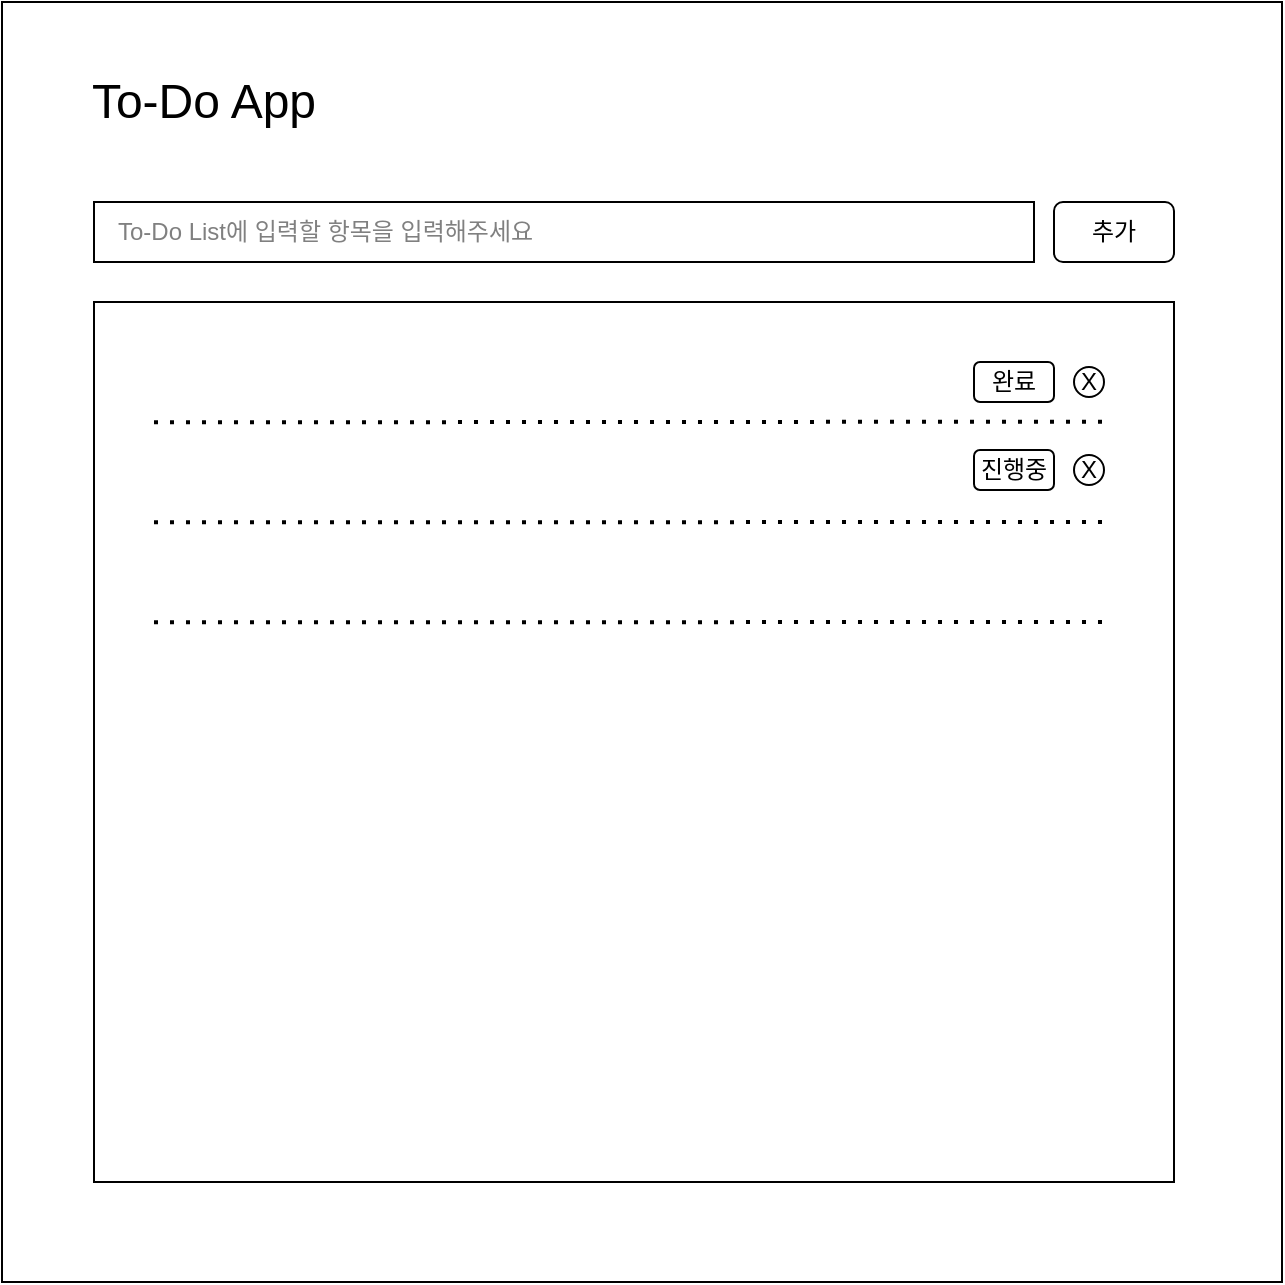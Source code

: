 <mxfile version="24.8.0">
  <diagram name="페이지-1" id="yPHQTugA6txot8i9Huel">
    <mxGraphModel dx="954" dy="537" grid="1" gridSize="10" guides="1" tooltips="1" connect="1" arrows="1" fold="1" page="1" pageScale="1" pageWidth="827" pageHeight="1169" math="0" shadow="0">
      <root>
        <mxCell id="0" />
        <mxCell id="1" parent="0" />
        <mxCell id="FJeTf0XlQFN-5UlTr12a-1" value="" style="whiteSpace=wrap;html=1;aspect=fixed;" vertex="1" parent="1">
          <mxGeometry x="94" y="50" width="640" height="640" as="geometry" />
        </mxCell>
        <mxCell id="FJeTf0XlQFN-5UlTr12a-2" value="&lt;font style=&quot;font-size: 24px;&quot;&gt;To-Do App&lt;/font&gt;" style="rounded=0;whiteSpace=wrap;html=1;strokeColor=none;" vertex="1" parent="1">
          <mxGeometry x="130" y="70" width="130" height="60" as="geometry" />
        </mxCell>
        <mxCell id="FJeTf0XlQFN-5UlTr12a-3" value="To-Do List에 입력할 항목을 입력해주세요" style="rounded=0;whiteSpace=wrap;html=1;align=left;spacingLeft=10;fontColor=#808080;" vertex="1" parent="1">
          <mxGeometry x="140" y="150" width="470" height="30" as="geometry" />
        </mxCell>
        <mxCell id="FJeTf0XlQFN-5UlTr12a-4" value="추가" style="rounded=1;whiteSpace=wrap;html=1;" vertex="1" parent="1">
          <mxGeometry x="620" y="150" width="60" height="30" as="geometry" />
        </mxCell>
        <mxCell id="FJeTf0XlQFN-5UlTr12a-6" value="" style="rounded=0;whiteSpace=wrap;html=1;" vertex="1" parent="1">
          <mxGeometry x="140" y="200" width="540" height="440" as="geometry" />
        </mxCell>
        <mxCell id="FJeTf0XlQFN-5UlTr12a-10" value="" style="endArrow=none;dashed=1;html=1;dashPattern=1 3;strokeWidth=2;rounded=0;entryX=0.944;entryY=0.136;entryDx=0;entryDy=0;entryPerimeter=0;exitX=0.833;exitY=0.136;exitDx=0;exitDy=0;exitPerimeter=0;" edge="1" parent="1" target="FJeTf0XlQFN-5UlTr12a-6">
          <mxGeometry width="50" height="50" relative="1" as="geometry">
            <mxPoint x="170.0" y="260.16" as="sourcePoint" />
            <mxPoint x="569.6" y="259.84" as="targetPoint" />
          </mxGeometry>
        </mxCell>
        <mxCell id="FJeTf0XlQFN-5UlTr12a-12" value="" style="endArrow=none;dashed=1;html=1;dashPattern=1 3;strokeWidth=2;rounded=0;entryX=0.944;entryY=0.136;entryDx=0;entryDy=0;entryPerimeter=0;exitX=0.833;exitY=0.136;exitDx=0;exitDy=0;exitPerimeter=0;" edge="1" parent="1">
          <mxGeometry width="50" height="50" relative="1" as="geometry">
            <mxPoint x="170.0" y="310.16" as="sourcePoint" />
            <mxPoint x="650" y="310" as="targetPoint" />
          </mxGeometry>
        </mxCell>
        <mxCell id="FJeTf0XlQFN-5UlTr12a-13" value="" style="endArrow=none;dashed=1;html=1;dashPattern=1 3;strokeWidth=2;rounded=0;entryX=0.944;entryY=0.136;entryDx=0;entryDy=0;entryPerimeter=0;exitX=0.833;exitY=0.136;exitDx=0;exitDy=0;exitPerimeter=0;" edge="1" parent="1">
          <mxGeometry width="50" height="50" relative="1" as="geometry">
            <mxPoint x="170.0" y="360.16" as="sourcePoint" />
            <mxPoint x="650" y="360" as="targetPoint" />
          </mxGeometry>
        </mxCell>
        <mxCell id="FJeTf0XlQFN-5UlTr12a-14" value="완료" style="rounded=1;whiteSpace=wrap;html=1;" vertex="1" parent="1">
          <mxGeometry x="580" y="230" width="40" height="20" as="geometry" />
        </mxCell>
        <mxCell id="FJeTf0XlQFN-5UlTr12a-16" value="X" style="ellipse;whiteSpace=wrap;html=1;aspect=fixed;" vertex="1" parent="1">
          <mxGeometry x="630" y="232.5" width="15" height="15" as="geometry" />
        </mxCell>
        <mxCell id="FJeTf0XlQFN-5UlTr12a-18" value="진행중" style="rounded=1;whiteSpace=wrap;html=1;" vertex="1" parent="1">
          <mxGeometry x="580" y="274" width="40" height="20" as="geometry" />
        </mxCell>
        <mxCell id="FJeTf0XlQFN-5UlTr12a-19" value="X" style="ellipse;whiteSpace=wrap;html=1;aspect=fixed;" vertex="1" parent="1">
          <mxGeometry x="630" y="276.5" width="15" height="15" as="geometry" />
        </mxCell>
      </root>
    </mxGraphModel>
  </diagram>
</mxfile>
